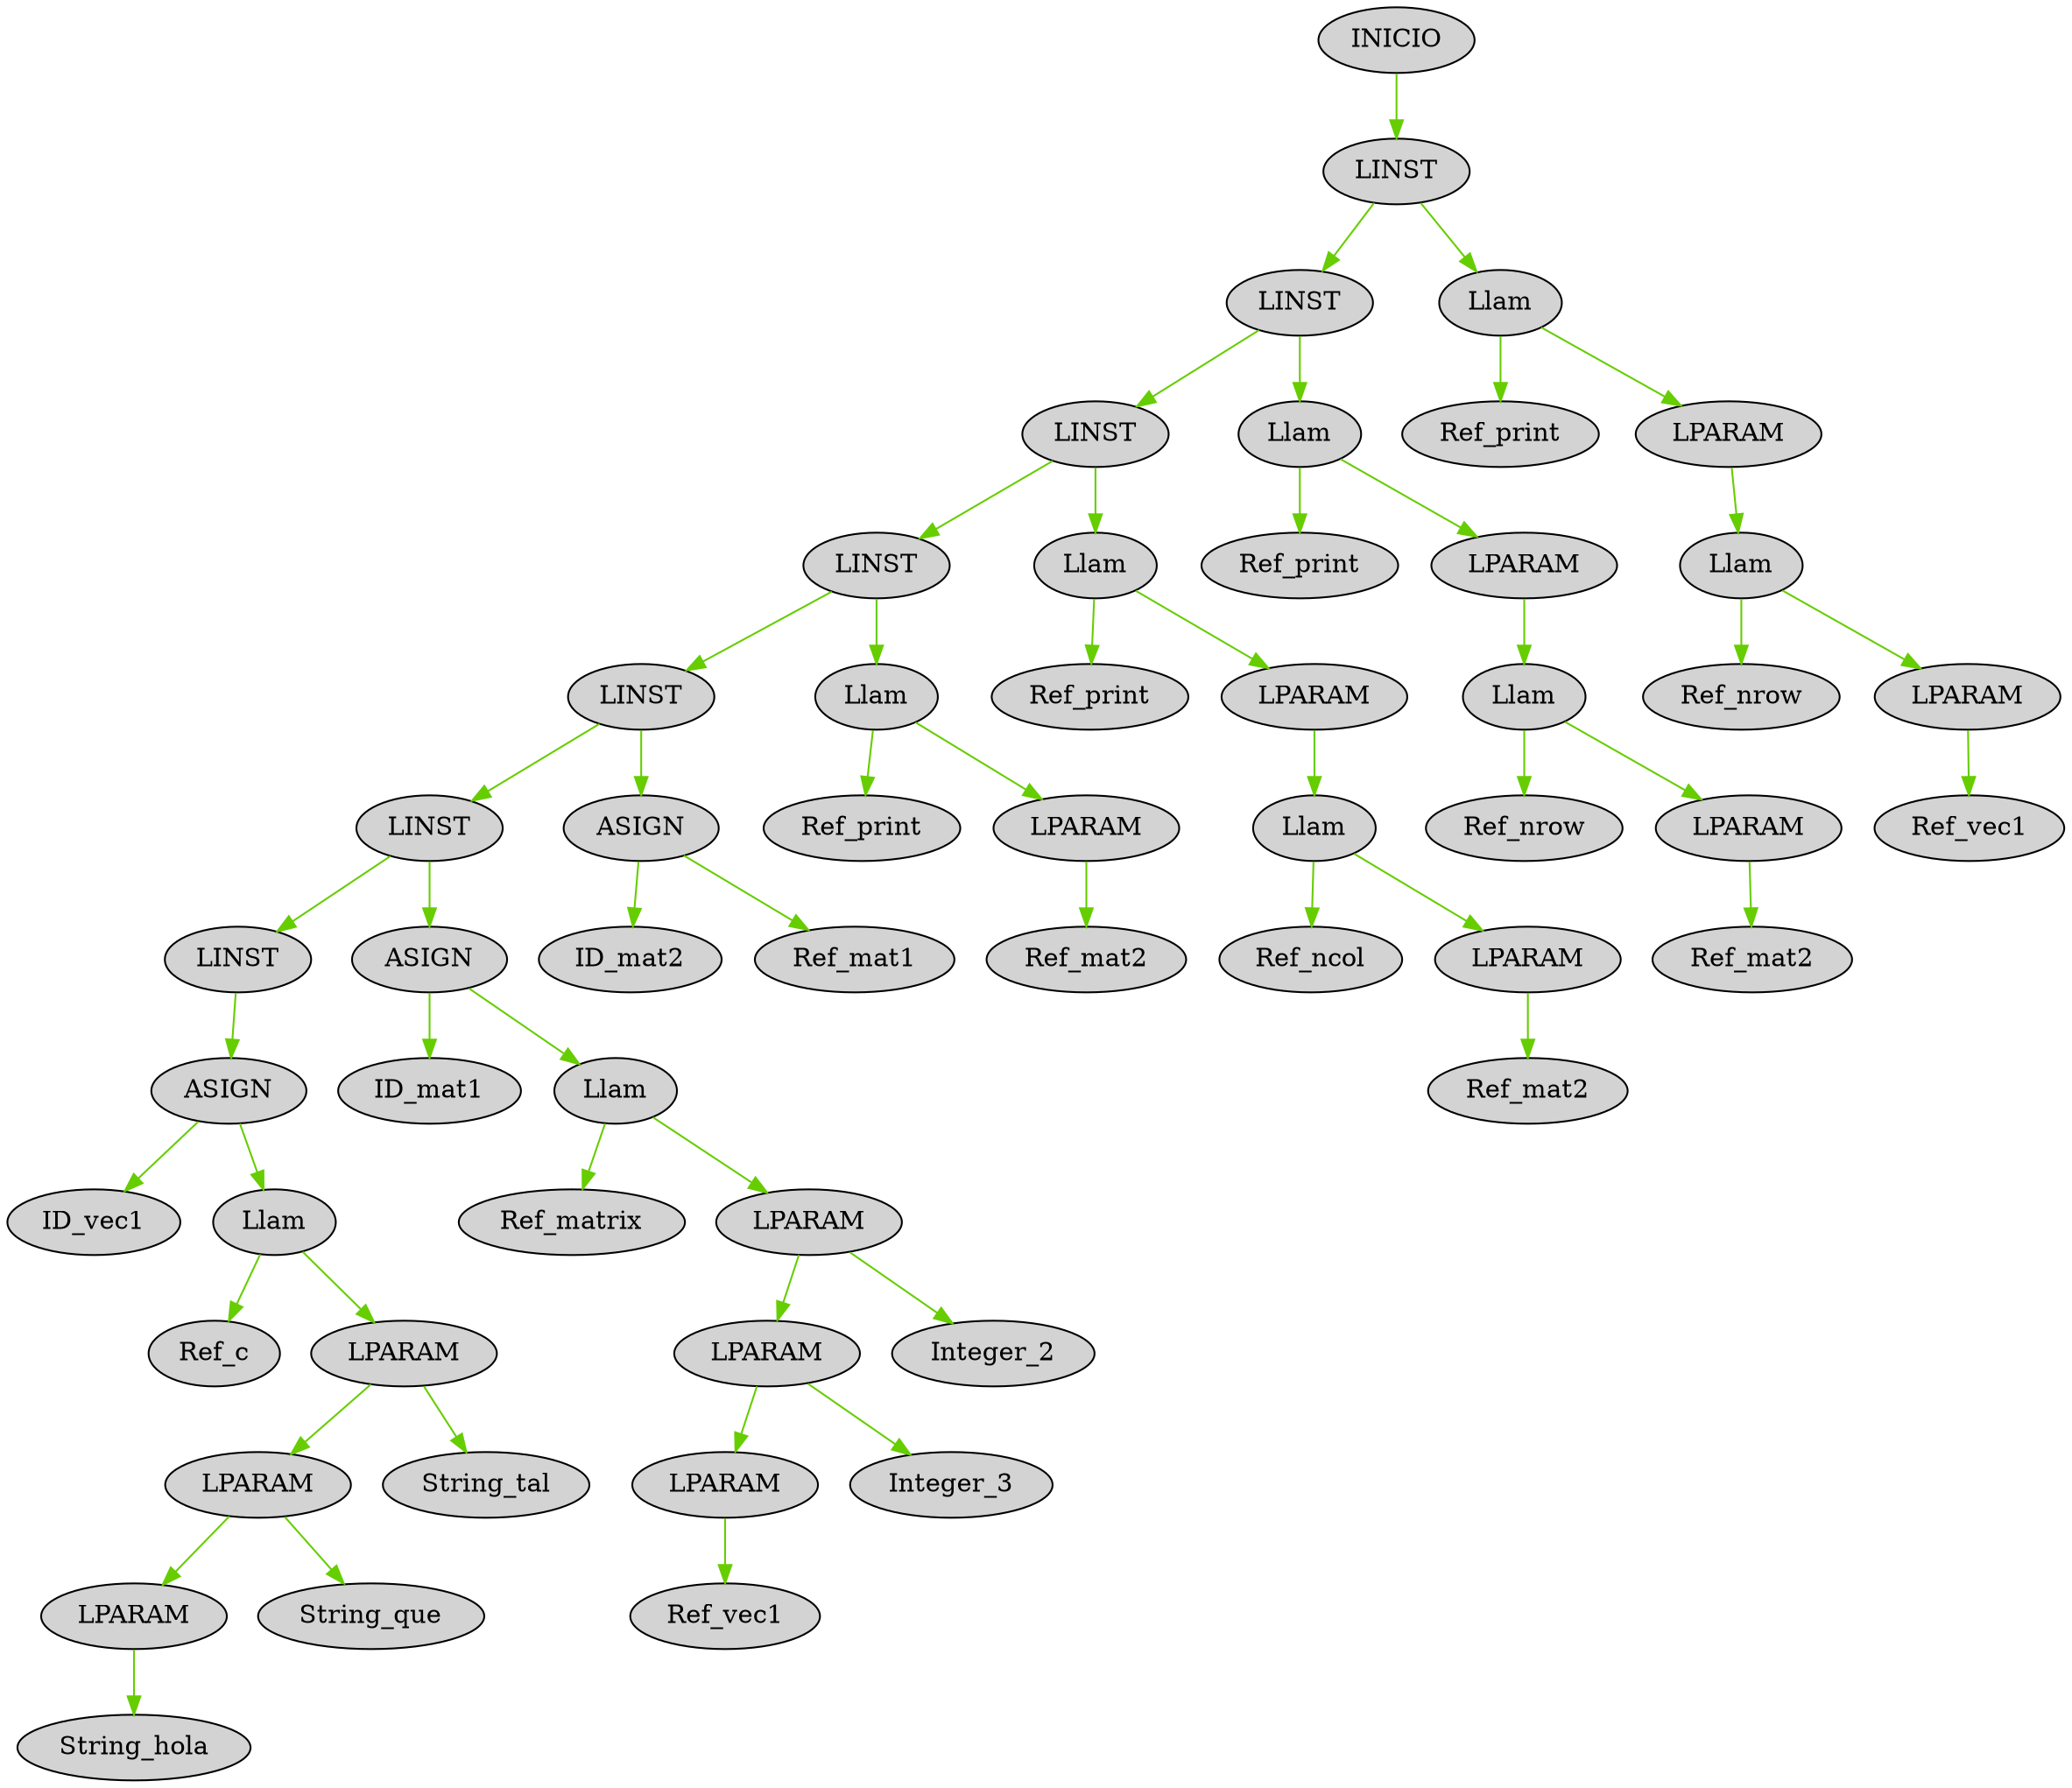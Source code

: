 digraph G { node[shape=oval, style=filled, collor=coral]; edge[color=chartreuse3]; rankdir=UD 

"143" [label="INICIO"]
"142" [label="LINST"]
"143" -> "142"
"142" [label="LINST"]
"134" [label="LINST"]
"142" -> "134"
"134" [label="LINST"]
"126" [label="LINST"]
"134" -> "126"
"126" [label="LINST"]
"118" [label="LINST"]
"126" -> "118"
"118" [label="LINST"]
"113" [label="LINST"]
"118" -> "113"
"113" [label="LINST"]
"109" [label="LINST"]
"113" -> "109"
"109" [label="LINST"]
"98" [label="LINST"]
"109" -> "98"
"98" [label="LINST"]
"97" [label="ASIGN"]
"98" -> "97"
"97" [label="ASIGN"]
"96" [label="ID_vec1"]
"97" -> "96"
"97" [label="ASIGN"]
"95" [label="Llam"]
"97" -> "95"
"95" [label="Llam"]
"94" [label="Ref_c"]
"95" -> "94"
"95" [label="Llam"]
"93" [label="LPARAM"]
"95" -> "93"
"93" [label="LPARAM"]
"91" [label="LPARAM"]
"93" -> "91"
"91" [label="LPARAM"]
"89" [label="LPARAM"]
"91" -> "89"
"89" [label="LPARAM"]
"88" [label="String_hola"]
"89" -> "88"
"91" [label="LPARAM"]
"90" [label="String_que"]
"91" -> "90"
"93" [label="LPARAM"]
"92" [label="String_tal"]
"93" -> "92"
"109" [label="LINST"]
"108" [label="ASIGN"]
"109" -> "108"
"108" [label="ASIGN"]
"107" [label="ID_mat1"]
"108" -> "107"
"108" [label="ASIGN"]
"106" [label="Llam"]
"108" -> "106"
"106" [label="Llam"]
"105" [label="Ref_matrix"]
"106" -> "105"
"106" [label="Llam"]
"104" [label="LPARAM"]
"106" -> "104"
"104" [label="LPARAM"]
"102" [label="LPARAM"]
"104" -> "102"
"102" [label="LPARAM"]
"100" [label="LPARAM"]
"102" -> "100"
"100" [label="LPARAM"]
"99" [label="Ref_vec1"]
"100" -> "99"
"102" [label="LPARAM"]
"101" [label="Integer_3"]
"102" -> "101"
"104" [label="LPARAM"]
"103" [label="Integer_2"]
"104" -> "103"
"113" [label="LINST"]
"112" [label="ASIGN"]
"113" -> "112"
"112" [label="ASIGN"]
"111" [label="ID_mat2"]
"112" -> "111"
"112" [label="ASIGN"]
"110" [label="Ref_mat1"]
"112" -> "110"
"118" [label="LINST"]
"117" [label="Llam"]
"118" -> "117"
"117" [label="Llam"]
"116" [label="Ref_print"]
"117" -> "116"
"117" [label="Llam"]
"115" [label="LPARAM"]
"117" -> "115"
"115" [label="LPARAM"]
"114" [label="Ref_mat2"]
"115" -> "114"
"126" [label="LINST"]
"125" [label="Llam"]
"126" -> "125"
"125" [label="Llam"]
"124" [label="Ref_print"]
"125" -> "124"
"125" [label="Llam"]
"123" [label="LPARAM"]
"125" -> "123"
"123" [label="LPARAM"]
"122" [label="Llam"]
"123" -> "122"
"122" [label="Llam"]
"121" [label="Ref_ncol"]
"122" -> "121"
"122" [label="Llam"]
"120" [label="LPARAM"]
"122" -> "120"
"120" [label="LPARAM"]
"119" [label="Ref_mat2"]
"120" -> "119"
"134" [label="LINST"]
"133" [label="Llam"]
"134" -> "133"
"133" [label="Llam"]
"132" [label="Ref_print"]
"133" -> "132"
"133" [label="Llam"]
"131" [label="LPARAM"]
"133" -> "131"
"131" [label="LPARAM"]
"130" [label="Llam"]
"131" -> "130"
"130" [label="Llam"]
"129" [label="Ref_nrow"]
"130" -> "129"
"130" [label="Llam"]
"128" [label="LPARAM"]
"130" -> "128"
"128" [label="LPARAM"]
"127" [label="Ref_mat2"]
"128" -> "127"
"142" [label="LINST"]
"141" [label="Llam"]
"142" -> "141"
"141" [label="Llam"]
"140" [label="Ref_print"]
"141" -> "140"
"141" [label="Llam"]
"139" [label="LPARAM"]
"141" -> "139"
"139" [label="LPARAM"]
"138" [label="Llam"]
"139" -> "138"
"138" [label="Llam"]
"137" [label="Ref_nrow"]
"138" -> "137"
"138" [label="Llam"]
"136" [label="LPARAM"]
"138" -> "136"
"136" [label="LPARAM"]
"135" [label="Ref_vec1"]
"136" -> "135"

}

